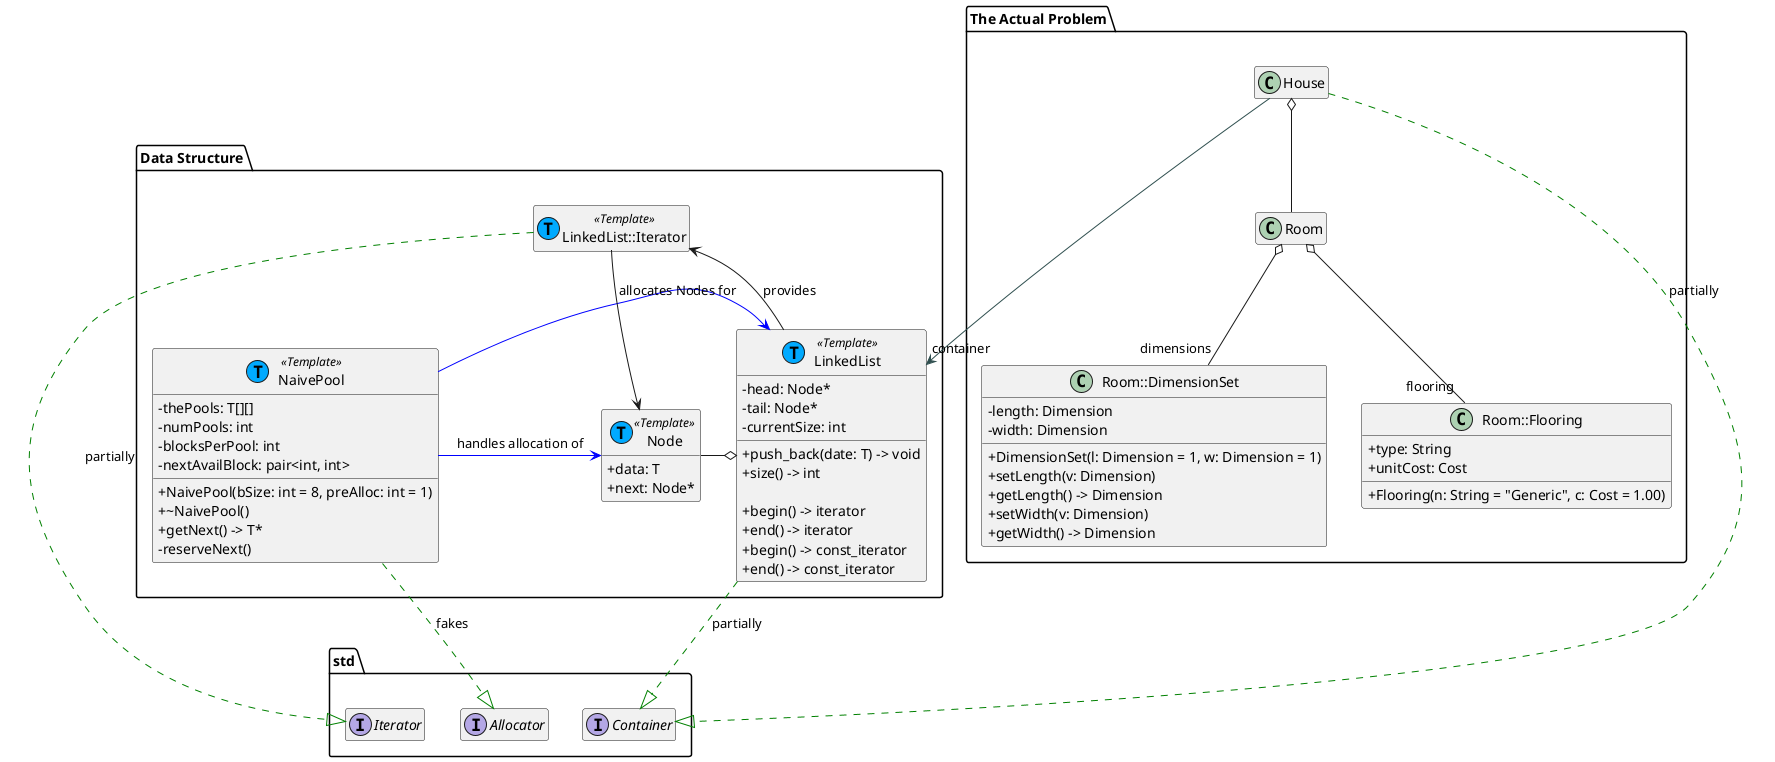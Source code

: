 @startuml
skinparam classAttributeIconSize 0
hide empty members


package "Data Structure" {
    class Node << (T, #00AAFF) Template >> {
        + data: T
        + next: Node*
    }

    class LinkedList << (T, #00AAFF) Template >> {
        - head: Node*
        - tail: Node*
        - currentSize: int

        + push_back(date: T) -> void
        + size() -> int

        + begin() -> iterator
        + end() -> iterator
        + begin() -> const_iterator
        + end() -> const_iterator
    }

    class NaivePool << (T, #00AAFF) Template >>  {
        - thePools: T[][]
        - numPools: int
        - blocksPerPool: int
        - nextAvailBlock: pair<int, int>

        + NaivePool(bSize: int = 8, preAlloc: int = 1)
        + ~NaivePool()
        + getNext() -> T*
        - reserveNext()
    }

    class LinkedList::Iterator << (T, #00AAFF) Template >>  {

    }
}

package "The Actual Problem" {
    class Room::Flooring {
        + type: String
        + unitCost: Cost

        + Flooring(n: String = "Generic", c: Cost = 1.00)
    }

    class Room::DimensionSet {
        - length: Dimension
        - width: Dimension

        + DimensionSet(l: Dimension = 1, w: Dimension = 1)
        + setLength(v: Dimension)
        + getLength() -> Dimension
        + setWidth(v: Dimension)
        + getWidth() -> Dimension
    }

    class Room {

    }

    class House {

    }
}

package std {
    Interface Iterator {

    }

    Interface Container {

    }

    Interface Allocator {

    }
}

NaivePool -[#blue]> Node: "handles allocation of"
NaivePool -[#blue]> LinkedList: "allocates Nodes for"
LinkedList o-Node

LinkedList::Iterator --> Node
LinkedList::Iterator <-- LinkedList: "provides"

LinkedList::Iterator .[#green].|> Iterator: "partially"
LinkedList .[#green].|> Container: "partially"

NaivePool .[#green].|> Allocator: "fakes"

House -[#DarkSlateGrey]--> "container" LinkedList
House o-- Room

House .[#green].|> Container: "partially"

Room o-- "flooring" Room::Flooring
Room o-- "dimensions" Room::DimensionSet 

@enduml


